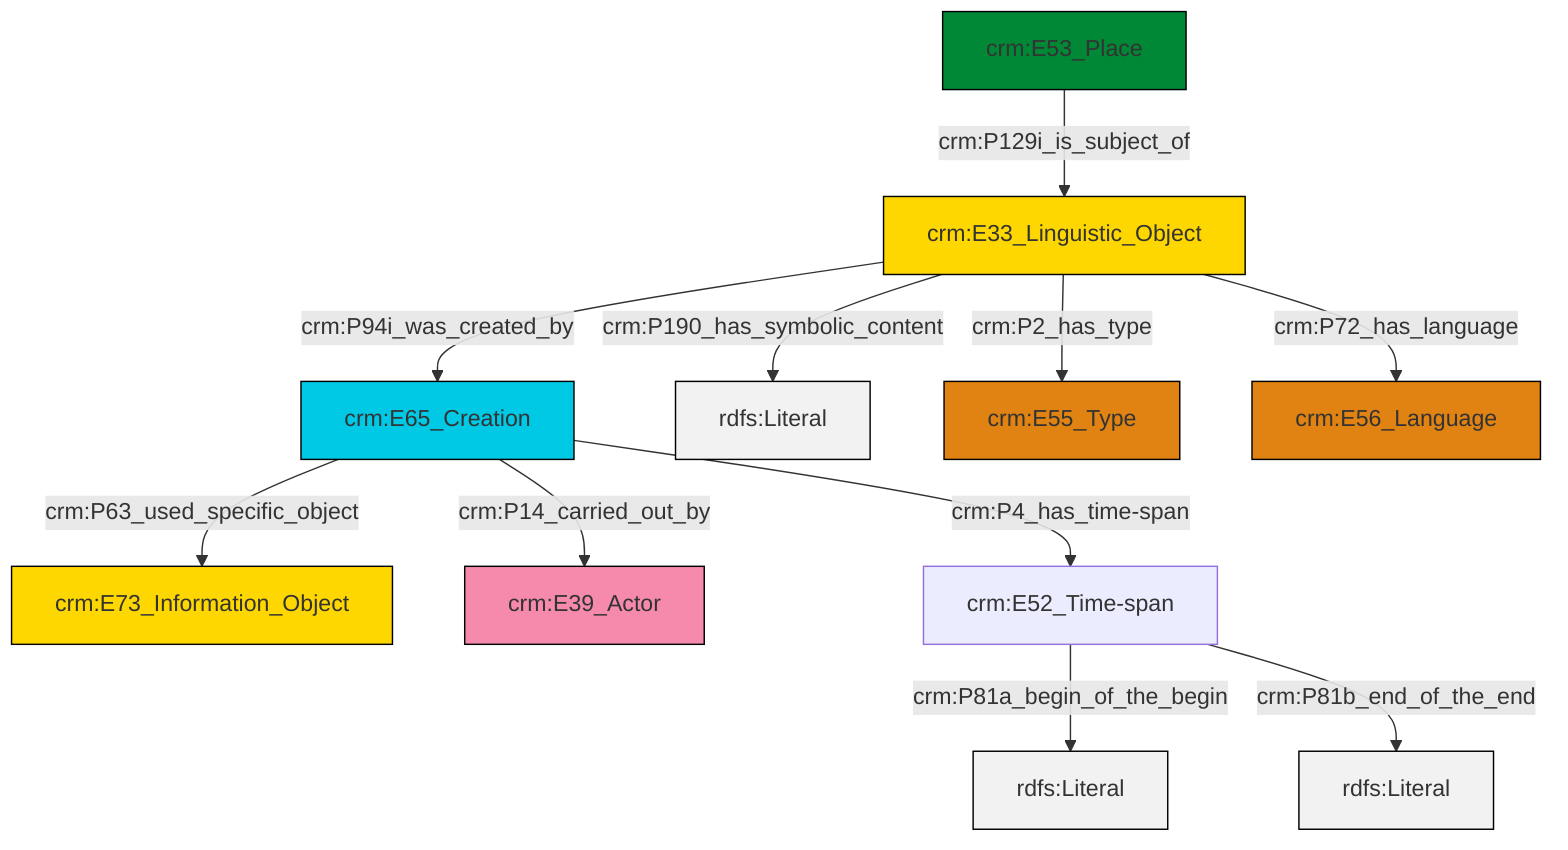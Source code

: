 graph TD
classDef Literal fill:#f2f2f2,stroke:#000000;
classDef CRM_Entity fill:#FFFFFF,stroke:#000000;
classDef Temporal_Entity fill:#00C9E6, stroke:#000000;
classDef Type fill:#E18312, stroke:#000000;
classDef Time-Span fill:#2C9C91, stroke:#000000;
classDef Appellation fill:#FFEB7F, stroke:#000000;
classDef Place fill:#008836, stroke:#000000;
classDef Persistent_Item fill:#B266B2, stroke:#000000;
classDef Conceptual_Object fill:#FFD700, stroke:#000000;
classDef Physical_Thing fill:#D2B48C, stroke:#000000;
classDef Actor fill:#f58aad, stroke:#000000;
classDef PC_Classes fill:#4ce600, stroke:#000000;
classDef Multi fill:#cccccc,stroke:#000000;

0["crm:E33_Linguistic_Object"]:::Conceptual_Object -->|crm:P94i_was_created_by| 1["crm:E65_Creation"]:::Temporal_Entity
1["crm:E65_Creation"]:::Temporal_Entity -->|crm:P63_used_specific_object| 2["crm:E73_Information_Object"]:::Conceptual_Object
1["crm:E65_Creation"]:::Temporal_Entity -->|crm:P14_carried_out_by| 3["crm:E39_Actor"]:::Actor
0["crm:E33_Linguistic_Object"]:::Conceptual_Object -->|crm:P190_has_symbolic_content| 5[rdfs:Literal]:::Literal
0["crm:E33_Linguistic_Object"]:::Conceptual_Object -->|crm:P2_has_type| 6["crm:E55_Type"]:::Type
8["crm:E53_Place"]:::Place -->|crm:P129i_is_subject_of| 0["crm:E33_Linguistic_Object"]:::Conceptual_Object
13["crm:E52_Time-span"]:::Default -->|crm:P81a_begin_of_the_begin| 14[rdfs:Literal]:::Literal
1["crm:E65_Creation"]:::Temporal_Entity -->|crm:P4_has_time-span| 13["crm:E52_Time-span"]:::Default
0["crm:E33_Linguistic_Object"]:::Conceptual_Object -->|crm:P72_has_language| 10["crm:E56_Language"]:::Type
13["crm:E52_Time-span"]:::Default -->|crm:P81b_end_of_the_end| 18[rdfs:Literal]:::Literal